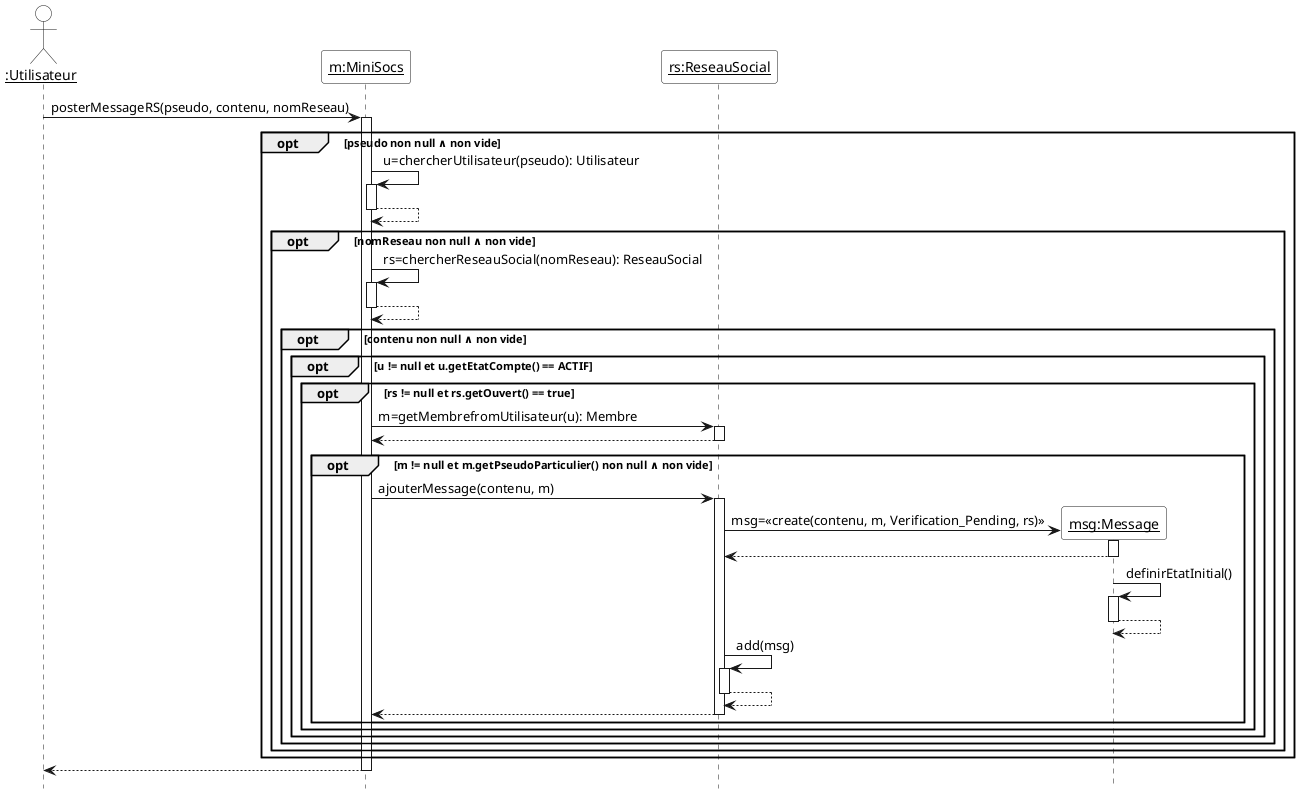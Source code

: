 @startuml

'Diagramme de séquence (PlantUML)'

'Configuration charte graphique'
hide footbox
skinparam sequenceParticipantBackgroundColor White
skinparam sequenceActorBackgroundColor White

'Déclaration des acteurs et des participants (déjà existants avant la séquence)'
actor "__:Utilisateur__" as user
participant "__m:MiniSocs__" as m

'Séquence avec les messages, les créations de participants, etc.'
user -> m ++ : posterMessageRS(pseudo, contenu, nomReseau)
opt pseudo non null ∧ non vide
  m -> m ++ : u=chercherUtilisateur(pseudo): Utilisateur
  return
  opt nomReseau non null ∧ non vide
    m -> m ++ : rs=chercherReseauSocial(nomReseau): ReseauSocial
    return
    opt contenu non null ∧ non vide
      opt u != null et u.getEtatCompte() == ACTIF
        opt rs != null et rs.getOuvert() == true
          m -> "__rs:ReseauSocial__" as rs ++ : m=getMembrefromUtilisateur(u): Membre
          return
          opt m != null et m.getPseudoParticulier() non null ∧ non vide
            m -> "__rs:ReseauSocial__" as rs ++ : ajouterMessage(contenu, m)
            	create "__msg:Message__" as msg
        	"__rs:ReseauSocial__" as rs  -> "__msg:Message__" as msg ++ : msg=<<create(contenu, m, Verification_Pending, rs)>>
        	return
        		"__msg:Message__" as msg -> "__msg:Message__" as msg ++ : definirEtatInitial()
        		return
        	"__rs:ReseauSocial__" as rs  -> "__rs:ReseauSocial__" as rs ++ : add(msg)
        	return
            return
          end
        end
      end
    end
  end
end
return

@enduml

